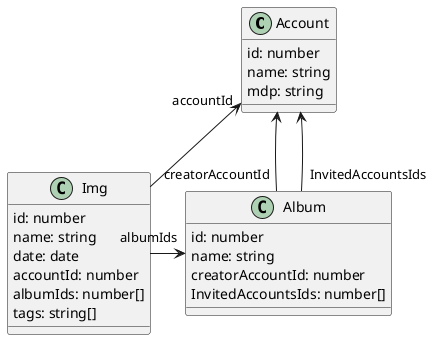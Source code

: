 @startuml
class Account{
id: number
name: string
mdp: string
}

class Img{
id: number
name: string
date: date
accountId: number
albumIds: number[]
tags: string[]
}

class Album{
id: number
name: string
creatorAccountId: number
InvitedAccountsIds: number[]
}

Img -up->"accountId" Account
Album "creatorAccountId"-> Account
Album "InvitedAccountsIds"-> Account
Img ->"albumIds" Album
@enduml
